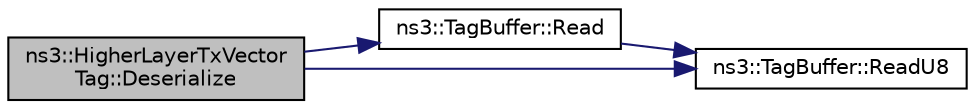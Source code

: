 digraph "ns3::HigherLayerTxVectorTag::Deserialize"
{
  edge [fontname="Helvetica",fontsize="10",labelfontname="Helvetica",labelfontsize="10"];
  node [fontname="Helvetica",fontsize="10",shape=record];
  rankdir="LR";
  Node1 [label="ns3::HigherLayerTxVector\lTag::Deserialize",height=0.2,width=0.4,color="black", fillcolor="grey75", style="filled", fontcolor="black"];
  Node1 -> Node2 [color="midnightblue",fontsize="10",style="solid"];
  Node2 [label="ns3::TagBuffer::Read",height=0.2,width=0.4,color="black", fillcolor="white", style="filled",URL="$d6/ded/classns3_1_1TagBuffer.html#a1da2fae250eb24650a5e0169d9bf1997"];
  Node2 -> Node3 [color="midnightblue",fontsize="10",style="solid"];
  Node3 [label="ns3::TagBuffer::ReadU8",height=0.2,width=0.4,color="black", fillcolor="white", style="filled",URL="$d6/ded/classns3_1_1TagBuffer.html#af424ec7219aed6d9d31d414bf89ae5bd"];
  Node1 -> Node3 [color="midnightblue",fontsize="10",style="solid"];
}
